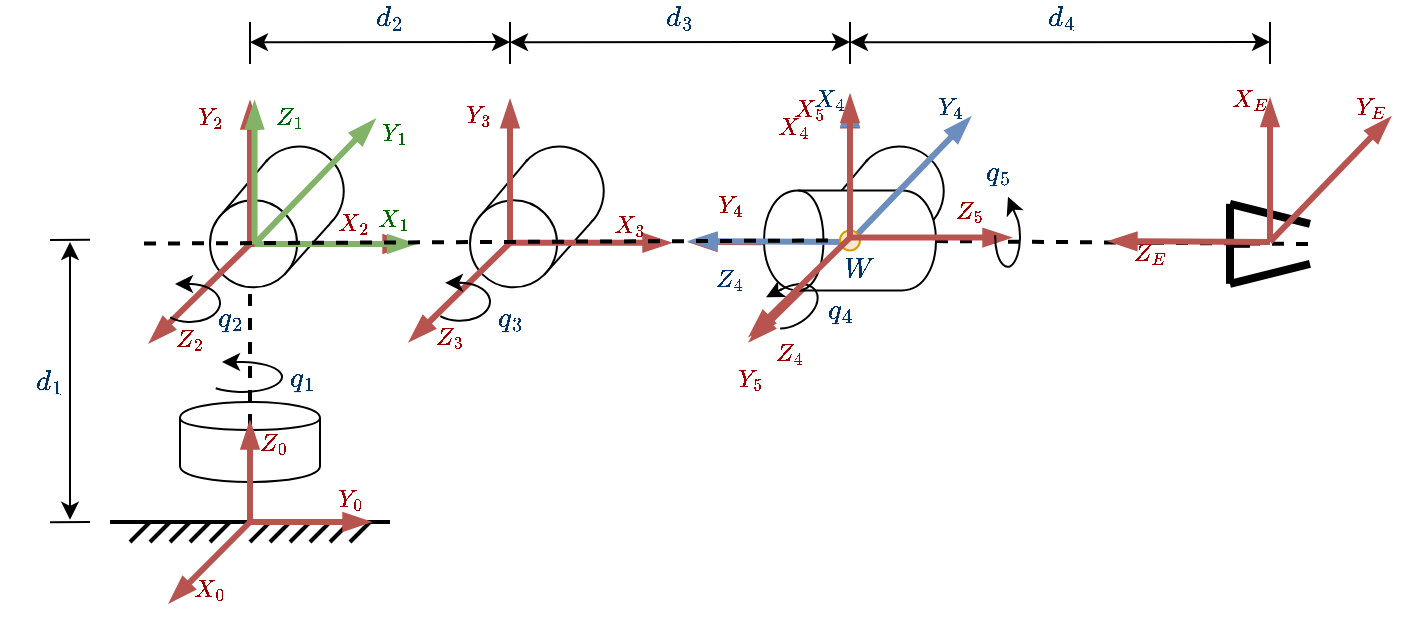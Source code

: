 <mxfile version="12.9.7" type="device"><diagram id="kCZqLQLHuq5Vb3MLcoAm" name="Page-1"><mxGraphModel dx="1128" dy="597" grid="1" gridSize="10" guides="1" tooltips="1" connect="1" arrows="1" fold="1" page="1" pageScale="1" pageWidth="827" pageHeight="1169" math="1" shadow="0"><root><mxCell id="0"/><mxCell id="1" parent="0"/><mxCell id="_IQqjJRfOjK6HXZVAf1q-82" value="" style="endArrow=none;dashed=1;html=1;strokeWidth=2;" parent="1" source="_IQqjJRfOjK6HXZVAf1q-73" edge="1"><mxGeometry width="50" height="50" relative="1" as="geometry"><mxPoint x="217" y="260.79" as="sourcePoint"/><mxPoint x="800" y="261" as="targetPoint"/></mxGeometry></mxCell><mxCell id="_IQqjJRfOjK6HXZVAf1q-1" value="" style="group" parent="1" vertex="1" connectable="0"><mxGeometry x="200" y="400" width="140" height="10" as="geometry"/></mxCell><mxCell id="_IQqjJRfOjK6HXZVAf1q-2" value="" style="endArrow=none;html=1;strokeWidth=2;" parent="_IQqjJRfOjK6HXZVAf1q-1" edge="1"><mxGeometry width="50" height="50" relative="1" as="geometry"><mxPoint as="sourcePoint"/><mxPoint x="140" as="targetPoint"/></mxGeometry></mxCell><mxCell id="_IQqjJRfOjK6HXZVAf1q-3" value="" style="endArrow=none;html=1;strokeWidth=2;" parent="_IQqjJRfOjK6HXZVAf1q-1" edge="1"><mxGeometry width="50" height="50" relative="1" as="geometry"><mxPoint x="10" y="10" as="sourcePoint"/><mxPoint x="20" as="targetPoint"/></mxGeometry></mxCell><mxCell id="_IQqjJRfOjK6HXZVAf1q-4" value="" style="endArrow=none;html=1;strokeWidth=2;" parent="_IQqjJRfOjK6HXZVAf1q-1" edge="1"><mxGeometry width="50" height="50" relative="1" as="geometry"><mxPoint x="20" y="10" as="sourcePoint"/><mxPoint x="30" as="targetPoint"/></mxGeometry></mxCell><mxCell id="_IQqjJRfOjK6HXZVAf1q-5" value="" style="endArrow=none;html=1;strokeWidth=2;" parent="_IQqjJRfOjK6HXZVAf1q-1" edge="1"><mxGeometry width="50" height="50" relative="1" as="geometry"><mxPoint x="30" y="10" as="sourcePoint"/><mxPoint x="40" as="targetPoint"/></mxGeometry></mxCell><mxCell id="_IQqjJRfOjK6HXZVAf1q-6" value="" style="endArrow=none;html=1;strokeWidth=2;" parent="_IQqjJRfOjK6HXZVAf1q-1" edge="1"><mxGeometry width="50" height="50" relative="1" as="geometry"><mxPoint x="40" y="10" as="sourcePoint"/><mxPoint x="50" as="targetPoint"/></mxGeometry></mxCell><mxCell id="_IQqjJRfOjK6HXZVAf1q-7" value="" style="endArrow=none;html=1;strokeWidth=2;" parent="_IQqjJRfOjK6HXZVAf1q-1" edge="1"><mxGeometry width="50" height="50" relative="1" as="geometry"><mxPoint x="50" y="10" as="sourcePoint"/><mxPoint x="60" as="targetPoint"/></mxGeometry></mxCell><mxCell id="_IQqjJRfOjK6HXZVAf1q-8" value="" style="endArrow=none;html=1;strokeWidth=2;" parent="_IQqjJRfOjK6HXZVAf1q-1" edge="1"><mxGeometry width="50" height="50" relative="1" as="geometry"><mxPoint x="60" y="10" as="sourcePoint"/><mxPoint x="70" as="targetPoint"/></mxGeometry></mxCell><mxCell id="_IQqjJRfOjK6HXZVAf1q-9" value="" style="endArrow=none;html=1;strokeWidth=2;" parent="_IQqjJRfOjK6HXZVAf1q-1" edge="1"><mxGeometry width="50" height="50" relative="1" as="geometry"><mxPoint x="70" y="10" as="sourcePoint"/><mxPoint x="80" as="targetPoint"/></mxGeometry></mxCell><mxCell id="_IQqjJRfOjK6HXZVAf1q-10" value="" style="endArrow=none;html=1;strokeWidth=2;" parent="_IQqjJRfOjK6HXZVAf1q-1" edge="1"><mxGeometry width="50" height="50" relative="1" as="geometry"><mxPoint x="80" y="10" as="sourcePoint"/><mxPoint x="90" as="targetPoint"/></mxGeometry></mxCell><mxCell id="_IQqjJRfOjK6HXZVAf1q-11" value="" style="endArrow=none;html=1;strokeWidth=2;" parent="_IQqjJRfOjK6HXZVAf1q-1" edge="1"><mxGeometry width="50" height="50" relative="1" as="geometry"><mxPoint x="90" y="10" as="sourcePoint"/><mxPoint x="100" as="targetPoint"/></mxGeometry></mxCell><mxCell id="_IQqjJRfOjK6HXZVAf1q-12" value="" style="endArrow=none;html=1;strokeWidth=2;" parent="_IQqjJRfOjK6HXZVAf1q-1" edge="1"><mxGeometry width="50" height="50" relative="1" as="geometry"><mxPoint x="100" y="10" as="sourcePoint"/><mxPoint x="110" as="targetPoint"/></mxGeometry></mxCell><mxCell id="_IQqjJRfOjK6HXZVAf1q-13" value="" style="endArrow=none;html=1;strokeWidth=2;" parent="_IQqjJRfOjK6HXZVAf1q-1" edge="1"><mxGeometry width="50" height="50" relative="1" as="geometry"><mxPoint x="110" y="10" as="sourcePoint"/><mxPoint x="120" as="targetPoint"/></mxGeometry></mxCell><mxCell id="_IQqjJRfOjK6HXZVAf1q-14" value="" style="endArrow=none;html=1;strokeWidth=2;" parent="_IQqjJRfOjK6HXZVAf1q-1" edge="1"><mxGeometry width="50" height="50" relative="1" as="geometry"><mxPoint x="120" y="10" as="sourcePoint"/><mxPoint x="130" as="targetPoint"/></mxGeometry></mxCell><mxCell id="_IQqjJRfOjK6HXZVAf1q-15" value="" style="shape=cylinder;whiteSpace=wrap;html=1;boundedLbl=1;backgroundOutline=1;rotation=0;" parent="1" vertex="1"><mxGeometry x="235" y="340" width="70" height="40" as="geometry"/></mxCell><mxCell id="_IQqjJRfOjK6HXZVAf1q-53" value="" style="endArrow=none;dashed=1;html=1;strokeWidth=2;" parent="1" edge="1"><mxGeometry width="50" height="50" relative="1" as="geometry"><mxPoint x="270" y="400" as="sourcePoint"/><mxPoint x="270" y="280" as="targetPoint"/></mxGeometry></mxCell><mxCell id="_IQqjJRfOjK6HXZVAf1q-60" value="" style="group" parent="1" vertex="1" connectable="0"><mxGeometry x="380" y="204" width="100" height="110.39" as="geometry"/></mxCell><mxCell id="_IQqjJRfOjK6HXZVAf1q-61" value="" style="verticalLabelPosition=bottom;verticalAlign=top;html=1;shape=mxgraph.basic.arc;startAngle=0.283;endAngle=0.794;fillColor=#ffffff;rotation=-150;" parent="_IQqjJRfOjK6HXZVAf1q-60" vertex="1"><mxGeometry x="22.281" y="8.211" width="44.563" height="44.868" as="geometry"/></mxCell><mxCell id="_IQqjJRfOjK6HXZVAf1q-62" value="" style="group" parent="_IQqjJRfOjK6HXZVAf1q-60" vertex="1" connectable="0"><mxGeometry y="14.782" width="100" height="95.608" as="geometry"/></mxCell><mxCell id="_IQqjJRfOjK6HXZVAf1q-63" value="" style="ellipse;whiteSpace=wrap;html=1;aspect=fixed;fillColor=#ffffff;" parent="_IQqjJRfOjK6HXZVAf1q-62" vertex="1"><mxGeometry y="20.35" width="43.55" height="43.55" as="geometry"/></mxCell><mxCell id="_IQqjJRfOjK6HXZVAf1q-64" value="" style="endArrow=none;html=1;strokeWidth=1;exitX=1;exitY=1;exitDx=0;exitDy=0;entryX=1;entryY=1;entryDx=0;entryDy=0;" parent="_IQqjJRfOjK6HXZVAf1q-62" source="_IQqjJRfOjK6HXZVAf1q-63" edge="1"><mxGeometry width="50" height="50" relative="1" as="geometry"><mxPoint x="31.194" y="65.218" as="sourcePoint"/><mxPoint x="60.369" y="31.675" as="targetPoint"/></mxGeometry></mxCell><mxCell id="_IQqjJRfOjK6HXZVAf1q-65" value="" style="endArrow=none;html=1;strokeWidth=1;exitX=0;exitY=0;exitDx=0;exitDy=0;entryX=0;entryY=0;entryDx=0;entryDy=0;" parent="_IQqjJRfOjK6HXZVAf1q-62" source="_IQqjJRfOjK6HXZVAf1q-63" edge="1"><mxGeometry width="50" height="50" relative="1" as="geometry"><mxPoint x="-17.827" y="29.321" as="sourcePoint"/><mxPoint x="28.808" as="targetPoint"/></mxGeometry></mxCell><mxCell id="1BUEwo-a9rpsy0SJMTb0-36" value="" style="group" parent="_IQqjJRfOjK6HXZVAf1q-62" vertex="1" connectable="0"><mxGeometry x="-30" y="-30.392" width="130" height="126" as="geometry"/></mxCell><mxCell id="1BUEwo-a9rpsy0SJMTb0-37" value="" style="endArrow=blockThin;html=1;endFill=1;strokeWidth=3;fillColor=#f8cecc;strokeColor=#b85450;" parent="1BUEwo-a9rpsy0SJMTb0-36" edge="1"><mxGeometry width="50" height="50" relative="1" as="geometry"><mxPoint x="50" y="72" as="sourcePoint"/><mxPoint x="50" y="1" as="targetPoint"/></mxGeometry></mxCell><mxCell id="1BUEwo-a9rpsy0SJMTb0-38" value="$$Z_3$$" style="text;html=1;strokeColor=none;fillColor=none;align=center;verticalAlign=middle;whiteSpace=wrap;rounded=0;fontColor=#990000;fontSize=12;fontStyle=5;fontFamily=Times New Roman;" parent="1BUEwo-a9rpsy0SJMTb0-36" vertex="1"><mxGeometry x="10" y="111" width="20" height="15" as="geometry"/></mxCell><mxCell id="1BUEwo-a9rpsy0SJMTb0-39" value="$$Y_3$$" style="text;html=1;strokeColor=none;fillColor=none;align=center;verticalAlign=middle;whiteSpace=wrap;rounded=0;fontColor=#990000;fontSize=12;fontStyle=5;fontFamily=Times New Roman;" parent="1BUEwo-a9rpsy0SJMTb0-36" vertex="1"><mxGeometry x="24" width="20" height="15" as="geometry"/></mxCell><mxCell id="1BUEwo-a9rpsy0SJMTb0-40" value="" style="endArrow=blockThin;html=1;endFill=1;strokeWidth=3;fillColor=#f8cecc;strokeColor=#b85450;" parent="1BUEwo-a9rpsy0SJMTb0-36" edge="1"><mxGeometry width="50" height="50" relative="1" as="geometry"><mxPoint x="50" y="72" as="sourcePoint"/><mxPoint x="130" y="72" as="targetPoint"/></mxGeometry></mxCell><mxCell id="1BUEwo-a9rpsy0SJMTb0-41" value="" style="endArrow=blockThin;html=1;endFill=1;strokeWidth=3;fillColor=#f8cecc;strokeColor=#b85450;" parent="1BUEwo-a9rpsy0SJMTb0-36" edge="1"><mxGeometry width="50" height="50" relative="1" as="geometry"><mxPoint x="50" y="72" as="sourcePoint"/><mxPoint y="121" as="targetPoint"/></mxGeometry></mxCell><mxCell id="1BUEwo-a9rpsy0SJMTb0-83" value="$$X_3$$" style="text;html=1;strokeColor=none;fillColor=none;align=center;verticalAlign=middle;whiteSpace=wrap;rounded=0;fontColor=#990000;fontSize=12;fontStyle=5;fontFamily=Times New Roman;" parent="1BUEwo-a9rpsy0SJMTb0-36" vertex="1"><mxGeometry x="100" y="55.5" width="20" height="15" as="geometry"/></mxCell><mxCell id="1BUEwo-a9rpsy0SJMTb0-143" value="" style="group" parent="1BUEwo-a9rpsy0SJMTb0-36" vertex="1" connectable="0"><mxGeometry x="10" y="92" width="30" height="19" as="geometry"/></mxCell><mxCell id="1BUEwo-a9rpsy0SJMTb0-144" value="" style="verticalLabelPosition=bottom;verticalAlign=top;html=1;shape=mxgraph.basic.arc;startAngle=0.998;endAngle=0.614;fontFamily=Times New Roman;fontSize=12;fontColor=#006600;" parent="1BUEwo-a9rpsy0SJMTb0-143" vertex="1"><mxGeometry width="30" height="19" as="geometry"/></mxCell><mxCell id="1BUEwo-a9rpsy0SJMTb0-145" value="" style="endArrow=classic;html=1;fontFamily=Times New Roman;fontSize=12;fontColor=#006600;exitX=0.522;exitY=0;exitDx=0;exitDy=0;exitPerimeter=0;" parent="1BUEwo-a9rpsy0SJMTb0-143" source="1BUEwo-a9rpsy0SJMTb0-144" edge="1"><mxGeometry width="50" height="50" relative="1" as="geometry"><mxPoint x="15.75" as="sourcePoint"/><mxPoint x="7.5" as="targetPoint"/></mxGeometry></mxCell><mxCell id="1BUEwo-a9rpsy0SJMTb0-164" value="$$q_3$$" style="text;html=1;strokeColor=none;fillColor=none;align=center;verticalAlign=middle;whiteSpace=wrap;rounded=0;fontColor=#003366;fontSize=14;fontStyle=5;fontFamily=Times New Roman;" parent="1BUEwo-a9rpsy0SJMTb0-36" vertex="1"><mxGeometry x="40" y="101.61" width="20" height="15" as="geometry"/></mxCell><mxCell id="_IQqjJRfOjK6HXZVAf1q-87" value="" style="group" parent="1" vertex="1" connectable="0"><mxGeometry x="760" y="240.91" width="80" height="40" as="geometry"/></mxCell><mxCell id="_IQqjJRfOjK6HXZVAf1q-75" value="" style="endArrow=none;html=1;strokeWidth=4;endSize=5;" parent="_IQqjJRfOjK6HXZVAf1q-87" edge="1"><mxGeometry width="50" height="50" relative="1" as="geometry"><mxPoint as="sourcePoint"/><mxPoint y="40" as="targetPoint"/><Array as="points"><mxPoint y="10"/></Array></mxGeometry></mxCell><mxCell id="_IQqjJRfOjK6HXZVAf1q-76" value="" style="endArrow=none;html=1;strokeWidth=4;endSize=5;" parent="_IQqjJRfOjK6HXZVAf1q-87" edge="1"><mxGeometry width="50" height="50" relative="1" as="geometry"><mxPoint y="20" as="sourcePoint"/><mxPoint x="10" y="20" as="targetPoint"/></mxGeometry></mxCell><mxCell id="_IQqjJRfOjK6HXZVAf1q-77" value="" style="endArrow=none;html=1;strokeWidth=4;endSize=5;" parent="_IQqjJRfOjK6HXZVAf1q-87" edge="1"><mxGeometry width="50" height="50" relative="1" as="geometry"><mxPoint as="sourcePoint"/><mxPoint x="40" y="10" as="targetPoint"/></mxGeometry></mxCell><mxCell id="_IQqjJRfOjK6HXZVAf1q-78" value="" style="endArrow=none;html=1;strokeWidth=4;endSize=5;" parent="_IQqjJRfOjK6HXZVAf1q-87" edge="1"><mxGeometry width="50" height="50" relative="1" as="geometry"><mxPoint y="40" as="sourcePoint"/><mxPoint x="40" y="30" as="targetPoint"/></mxGeometry></mxCell><mxCell id="1BUEwo-a9rpsy0SJMTb0-130" value="" style="group" parent="_IQqjJRfOjK6HXZVAf1q-87" vertex="1" connectable="0"><mxGeometry x="-60" y="-60.91" width="140" height="93" as="geometry"/></mxCell><mxCell id="1BUEwo-a9rpsy0SJMTb0-123" value="" style="endArrow=blockThin;html=1;endFill=1;strokeWidth=3;fillColor=#f8cecc;strokeColor=#b85450;" parent="1BUEwo-a9rpsy0SJMTb0-130" edge="1"><mxGeometry width="50" height="50" relative="1" as="geometry"><mxPoint x="80" y="79.971" as="sourcePoint"/><mxPoint x="80" y="8.81" as="targetPoint"/></mxGeometry></mxCell><mxCell id="1BUEwo-a9rpsy0SJMTb0-124" value="$$Z_E$$" style="text;html=1;strokeColor=none;fillColor=none;align=center;verticalAlign=middle;whiteSpace=wrap;rounded=0;fontColor=#990000;fontSize=12;fontStyle=5;fontFamily=Times New Roman;" parent="1BUEwo-a9rpsy0SJMTb0-130" vertex="1"><mxGeometry x="10" y="77.966" width="20" height="15.034" as="geometry"/></mxCell><mxCell id="1BUEwo-a9rpsy0SJMTb0-125" value="" style="endArrow=blockThin;html=1;endFill=1;strokeWidth=3;fillColor=#f8cecc;strokeColor=#b85450;" parent="1BUEwo-a9rpsy0SJMTb0-130" edge="1"><mxGeometry width="50" height="50" relative="1" as="geometry"><mxPoint x="80" y="79.971" as="sourcePoint"/><mxPoint y="79.58" as="targetPoint"/></mxGeometry></mxCell><mxCell id="1BUEwo-a9rpsy0SJMTb0-126" value="" style="endArrow=blockThin;html=1;endFill=1;strokeWidth=3;fillColor=#f8cecc;strokeColor=#b85450;" parent="1BUEwo-a9rpsy0SJMTb0-130" edge="1"><mxGeometry width="50" height="50" relative="1" as="geometry"><mxPoint x="80" y="79.971" as="sourcePoint"/><mxPoint x="140" y="17.83" as="targetPoint"/></mxGeometry></mxCell><mxCell id="1BUEwo-a9rpsy0SJMTb0-128" value="$$X_E$$" style="text;html=1;strokeColor=none;fillColor=none;align=center;verticalAlign=middle;whiteSpace=wrap;rounded=0;fontColor=#990000;fontSize=12;fontStyle=5;fontFamily=Times New Roman;" parent="1BUEwo-a9rpsy0SJMTb0-130" vertex="1"><mxGeometry x="60" width="20" height="15.034" as="geometry"/></mxCell><mxCell id="1BUEwo-a9rpsy0SJMTb0-129" value="$$Y_E$$" style="text;html=1;strokeColor=none;fillColor=none;align=center;verticalAlign=middle;whiteSpace=wrap;rounded=0;fontColor=#990000;fontSize=12;fontStyle=5;fontFamily=Times New Roman;" parent="1BUEwo-a9rpsy0SJMTb0-130" vertex="1"><mxGeometry x="120" y="3.989" width="20" height="15.034" as="geometry"/></mxCell><mxCell id="_IQqjJRfOjK6HXZVAf1q-89" value="" style="group" parent="1" vertex="1" connectable="0"><mxGeometry x="230" y="350" width="100" height="90" as="geometry"/></mxCell><mxCell id="_IQqjJRfOjK6HXZVAf1q-19" value="" style="endArrow=blockThin;html=1;endFill=1;strokeWidth=3;fillColor=#f8cecc;strokeColor=#b85450;" parent="_IQqjJRfOjK6HXZVAf1q-89" edge="1"><mxGeometry width="50" height="50" relative="1" as="geometry"><mxPoint x="40" y="50" as="sourcePoint"/><mxPoint x="40" as="targetPoint"/></mxGeometry></mxCell><mxCell id="_IQqjJRfOjK6HXZVAf1q-20" value="" style="endArrow=blockThin;html=1;endFill=1;strokeWidth=3;fillColor=#f8cecc;strokeColor=#b85450;" parent="_IQqjJRfOjK6HXZVAf1q-89" edge="1"><mxGeometry width="50" height="50" relative="1" as="geometry"><mxPoint x="40" y="50" as="sourcePoint"/><mxPoint x="100" y="50" as="targetPoint"/></mxGeometry></mxCell><mxCell id="_IQqjJRfOjK6HXZVAf1q-21" value="" style="endArrow=blockThin;html=1;endFill=1;strokeWidth=3;fillColor=#f8cecc;strokeColor=#b85450;" parent="_IQqjJRfOjK6HXZVAf1q-89" edge="1"><mxGeometry width="50" height="50" relative="1" as="geometry"><mxPoint x="40" y="50" as="sourcePoint"/><mxPoint y="90" as="targetPoint"/></mxGeometry></mxCell><mxCell id="1BUEwo-a9rpsy0SJMTb0-3" value="$$Y_0$$" style="text;html=1;strokeColor=none;fillColor=none;align=center;verticalAlign=middle;whiteSpace=wrap;rounded=0;fontColor=#990000;fontSize=12;fontStyle=5;fontFamily=Times New Roman;" parent="_IQqjJRfOjK6HXZVAf1q-89" vertex="1"><mxGeometry x="80" y="30" width="20" height="15" as="geometry"/></mxCell><mxCell id="1BUEwo-a9rpsy0SJMTb0-4" value="$$X_0$$" style="text;html=1;strokeColor=none;fillColor=none;align=center;verticalAlign=middle;whiteSpace=wrap;rounded=0;fontColor=#990000;fontSize=12;fontStyle=5;fontFamily=Times New Roman;" parent="_IQqjJRfOjK6HXZVAf1q-89" vertex="1"><mxGeometry x="10" y="75" width="20" height="15" as="geometry"/></mxCell><mxCell id="1BUEwo-a9rpsy0SJMTb0-1" value="$$Z_0$$" style="text;html=1;strokeColor=none;fillColor=none;align=center;verticalAlign=middle;whiteSpace=wrap;rounded=0;fontColor=#990000;fontSize=12;fontStyle=5;fontFamily=Times New Roman;" parent="1" vertex="1"><mxGeometry x="272.28" y="352.5" width="20" height="15" as="geometry"/></mxCell><mxCell id="_IQqjJRfOjK6HXZVAf1q-39" value="" style="verticalLabelPosition=bottom;verticalAlign=top;html=1;shape=mxgraph.basic.arc;startAngle=0.283;endAngle=0.794;fillColor=#ffffff;rotation=-150;" parent="1" vertex="1"><mxGeometry x="272.281" y="212.211" width="44.563" height="44.868" as="geometry"/></mxCell><mxCell id="_IQqjJRfOjK6HXZVAf1q-44" value="" style="ellipse;whiteSpace=wrap;html=1;aspect=fixed;fillColor=#ffffff;" parent="1" vertex="1"><mxGeometry x="250" y="239.132" width="43.55" height="43.55" as="geometry"/></mxCell><mxCell id="_IQqjJRfOjK6HXZVAf1q-46" value="" style="endArrow=none;html=1;strokeWidth=1;exitX=1;exitY=1;exitDx=0;exitDy=0;entryX=1;entryY=1;entryDx=0;entryDy=0;" parent="1" source="_IQqjJRfOjK6HXZVAf1q-44" edge="1"><mxGeometry width="50" height="50" relative="1" as="geometry"><mxPoint x="281.194" y="284" as="sourcePoint"/><mxPoint x="310.369" y="250.457" as="targetPoint"/></mxGeometry></mxCell><mxCell id="_IQqjJRfOjK6HXZVAf1q-48" value="" style="endArrow=none;html=1;strokeWidth=1;exitX=0;exitY=0;exitDx=0;exitDy=0;entryX=0;entryY=0;entryDx=0;entryDy=0;" parent="1" source="_IQqjJRfOjK6HXZVAf1q-44" edge="1"><mxGeometry width="50" height="50" relative="1" as="geometry"><mxPoint x="232.173" y="248.104" as="sourcePoint"/><mxPoint x="278.808" y="218.782" as="targetPoint"/></mxGeometry></mxCell><mxCell id="1BUEwo-a9rpsy0SJMTb0-22" value="" style="group" parent="1" vertex="1" connectable="0"><mxGeometry x="220" y="189" width="130" height="126" as="geometry"/></mxCell><mxCell id="1BUEwo-a9rpsy0SJMTb0-6" value="" style="endArrow=blockThin;html=1;endFill=1;strokeWidth=3;fillColor=#f8cecc;strokeColor=#b85450;" parent="1BUEwo-a9rpsy0SJMTb0-22" edge="1"><mxGeometry width="50" height="50" relative="1" as="geometry"><mxPoint x="50" y="72" as="sourcePoint"/><mxPoint x="50" y="1" as="targetPoint"/></mxGeometry></mxCell><mxCell id="1BUEwo-a9rpsy0SJMTb0-10" value="$$Z_2$$" style="text;html=1;strokeColor=none;fillColor=none;align=center;verticalAlign=middle;whiteSpace=wrap;rounded=0;fontColor=#990000;fontSize=12;fontStyle=5;fontFamily=Times New Roman;" parent="1BUEwo-a9rpsy0SJMTb0-22" vertex="1"><mxGeometry x="10" y="111" width="20" height="15" as="geometry"/></mxCell><mxCell id="1BUEwo-a9rpsy0SJMTb0-11" value="$$Y_2$$" style="text;html=1;strokeColor=none;fillColor=none;align=center;verticalAlign=middle;whiteSpace=wrap;rounded=0;fontColor=#990000;fontSize=12;fontStyle=5;fontFamily=Times New Roman;" parent="1BUEwo-a9rpsy0SJMTb0-22" vertex="1"><mxGeometry x="20" width="20" height="15" as="geometry"/></mxCell><mxCell id="1BUEwo-a9rpsy0SJMTb0-7" value="" style="endArrow=blockThin;html=1;endFill=1;strokeWidth=3;fillColor=#f8cecc;strokeColor=#b85450;" parent="1BUEwo-a9rpsy0SJMTb0-22" edge="1"><mxGeometry width="50" height="50" relative="1" as="geometry"><mxPoint x="50" y="72" as="sourcePoint"/><mxPoint x="130" y="72" as="targetPoint"/></mxGeometry></mxCell><mxCell id="1BUEwo-a9rpsy0SJMTb0-8" value="" style="endArrow=blockThin;html=1;endFill=1;strokeWidth=3;fillColor=#f8cecc;strokeColor=#b85450;" parent="1BUEwo-a9rpsy0SJMTb0-22" edge="1"><mxGeometry width="50" height="50" relative="1" as="geometry"><mxPoint x="50" y="72" as="sourcePoint"/><mxPoint y="121" as="targetPoint"/></mxGeometry></mxCell><mxCell id="1BUEwo-a9rpsy0SJMTb0-140" value="" style="group" parent="1BUEwo-a9rpsy0SJMTb0-22" vertex="1" connectable="0"><mxGeometry x="5" y="92" width="45" height="24" as="geometry"/></mxCell><mxCell id="1BUEwo-a9rpsy0SJMTb0-141" value="" style="verticalLabelPosition=bottom;verticalAlign=top;html=1;shape=mxgraph.basic.arc;startAngle=0.998;endAngle=0.614;fontFamily=Times New Roman;fontSize=12;fontColor=#006600;" parent="1BUEwo-a9rpsy0SJMTb0-140" vertex="1"><mxGeometry width="30" height="19" as="geometry"/></mxCell><mxCell id="1BUEwo-a9rpsy0SJMTb0-142" value="" style="endArrow=classic;html=1;fontFamily=Times New Roman;fontSize=12;fontColor=#006600;exitX=0.522;exitY=0;exitDx=0;exitDy=0;exitPerimeter=0;" parent="1BUEwo-a9rpsy0SJMTb0-140" source="1BUEwo-a9rpsy0SJMTb0-141" edge="1"><mxGeometry width="50" height="50" relative="1" as="geometry"><mxPoint x="15.75" as="sourcePoint"/><mxPoint x="7.5" as="targetPoint"/></mxGeometry></mxCell><mxCell id="1BUEwo-a9rpsy0SJMTb0-163" value="$$q_2$$" style="text;html=1;strokeColor=none;fillColor=none;align=center;verticalAlign=middle;whiteSpace=wrap;rounded=0;fontColor=#003366;fontSize=14;fontStyle=5;fontFamily=Times New Roman;" parent="1BUEwo-a9rpsy0SJMTb0-140" vertex="1"><mxGeometry x="25" y="9" width="20" height="15" as="geometry"/></mxCell><mxCell id="1BUEwo-a9rpsy0SJMTb0-35" value="" style="group" parent="1" vertex="1" connectable="0"><mxGeometry x="272.28" y="189" width="80" height="72" as="geometry"/></mxCell><mxCell id="1BUEwo-a9rpsy0SJMTb0-25" value="" style="endArrow=blockThin;html=1;endFill=1;strokeWidth=3;fillColor=#d5e8d4;strokeColor=#82b366;" parent="1BUEwo-a9rpsy0SJMTb0-35" edge="1"><mxGeometry width="50" height="50" relative="1" as="geometry"><mxPoint y="72" as="sourcePoint"/><mxPoint x="60" y="10" as="targetPoint"/></mxGeometry></mxCell><mxCell id="1BUEwo-a9rpsy0SJMTb0-24" value="" style="endArrow=blockThin;html=1;endFill=1;strokeWidth=3;fillColor=#d5e8d4;strokeColor=#82b366;" parent="1BUEwo-a9rpsy0SJMTb0-35" edge="1"><mxGeometry width="50" height="50" relative="1" as="geometry"><mxPoint y="72" as="sourcePoint"/><mxPoint y="1" as="targetPoint"/></mxGeometry></mxCell><mxCell id="1BUEwo-a9rpsy0SJMTb0-27" value="$$Y_1$$" style="text;html=1;strokeColor=none;fillColor=none;align=center;verticalAlign=middle;whiteSpace=wrap;rounded=0;fontColor=#006600;fontSize=12;fontStyle=5;fontFamily=Times New Roman;" parent="1BUEwo-a9rpsy0SJMTb0-35" vertex="1"><mxGeometry x="60" y="8" width="20" height="15" as="geometry"/></mxCell><mxCell id="1BUEwo-a9rpsy0SJMTb0-29" value="" style="endArrow=blockThin;html=1;endFill=1;strokeWidth=3;fillColor=#d5e8d4;strokeColor=#82b366;" parent="1BUEwo-a9rpsy0SJMTb0-35" edge="1"><mxGeometry width="50" height="50" relative="1" as="geometry"><mxPoint y="72" as="sourcePoint"/><mxPoint x="80" y="72" as="targetPoint"/></mxGeometry></mxCell><mxCell id="1BUEwo-a9rpsy0SJMTb0-28" value="$$Z_1$$" style="text;html=1;strokeColor=none;fillColor=none;align=center;verticalAlign=middle;whiteSpace=wrap;rounded=0;fontColor=#006600;fontSize=12;fontStyle=5;fontFamily=Times New Roman;" parent="1BUEwo-a9rpsy0SJMTb0-35" vertex="1"><mxGeometry x="7.72" width="20" height="15" as="geometry"/></mxCell><mxCell id="1BUEwo-a9rpsy0SJMTb0-26" value="$$X_1$$" style="text;html=1;strokeColor=none;fillColor=none;align=center;verticalAlign=middle;whiteSpace=wrap;rounded=0;fontColor=#006600;fontSize=12;fontStyle=5;fontFamily=Times New Roman;" parent="1BUEwo-a9rpsy0SJMTb0-35" vertex="1"><mxGeometry x="60" y="51.0" width="20" height="15" as="geometry"/></mxCell><mxCell id="1BUEwo-a9rpsy0SJMTb0-9" value="$$X_2$$" style="text;html=1;strokeColor=none;fillColor=none;align=center;verticalAlign=middle;whiteSpace=wrap;rounded=0;fontColor=#990000;fontSize=12;fontStyle=5;fontFamily=Times New Roman;" parent="1BUEwo-a9rpsy0SJMTb0-35" vertex="1"><mxGeometry x="40.0" y="53.08" width="20" height="15" as="geometry"/></mxCell><mxCell id="1BUEwo-a9rpsy0SJMTb0-42" value="" style="group" parent="1" vertex="1" connectable="0"><mxGeometry x="560" y="188.39" width="130" height="126" as="geometry"/></mxCell><mxCell id="_IQqjJRfOjK6HXZVAf1q-69" value="" style="ellipse;whiteSpace=wrap;html=1;aspect=fixed;fillColor=#ffffff;" parent="1BUEwo-a9rpsy0SJMTb0-42" vertex="1"><mxGeometry x="-10" y="50.742" width="43.55" height="43.55" as="geometry"/></mxCell><mxCell id="_IQqjJRfOjK6HXZVAf1q-67" value="" style="verticalLabelPosition=bottom;verticalAlign=top;html=1;shape=mxgraph.basic.arc;startAngle=0.283;endAngle=0.794;fillColor=#ffffff;rotation=-150;" parent="1BUEwo-a9rpsy0SJMTb0-42" vertex="1"><mxGeometry x="12.281" y="23.821" width="44.563" height="44.868" as="geometry"/></mxCell><mxCell id="_IQqjJRfOjK6HXZVAf1q-70" value="" style="endArrow=none;html=1;strokeWidth=1;exitX=1;exitY=1;exitDx=0;exitDy=0;entryX=1;entryY=1;entryDx=0;entryDy=0;" parent="1BUEwo-a9rpsy0SJMTb0-42" source="_IQqjJRfOjK6HXZVAf1q-69" edge="1"><mxGeometry width="50" height="50" relative="1" as="geometry"><mxPoint x="21.194" y="95.61" as="sourcePoint"/><mxPoint x="50.369" y="62.067" as="targetPoint"/></mxGeometry></mxCell><mxCell id="_IQqjJRfOjK6HXZVAf1q-71" value="" style="endArrow=none;html=1;strokeWidth=1;exitX=0;exitY=0;exitDx=0;exitDy=0;entryX=0;entryY=0;entryDx=0;entryDy=0;" parent="1BUEwo-a9rpsy0SJMTb0-42" source="_IQqjJRfOjK6HXZVAf1q-69" edge="1"><mxGeometry width="50" height="50" relative="1" as="geometry"><mxPoint x="-27.827" y="59.714" as="sourcePoint"/><mxPoint x="18.808" y="30.392" as="targetPoint"/></mxGeometry></mxCell><mxCell id="_IQqjJRfOjK6HXZVAf1q-85" value="" style="ellipse;whiteSpace=wrap;html=1;aspect=fixed;fillColor=#ffffff;" parent="1BUEwo-a9rpsy0SJMTb0-42" vertex="1"><mxGeometry x="-10" y="50.742" width="43.55" height="43.55" as="geometry"/></mxCell><mxCell id="1BUEwo-a9rpsy0SJMTb0-43" value="" style="endArrow=blockThin;html=1;endFill=1;strokeWidth=3;fillColor=#f8cecc;strokeColor=#b85450;" parent="1BUEwo-a9rpsy0SJMTb0-42" edge="1"><mxGeometry width="50" height="50" relative="1" as="geometry"><mxPoint x="10" y="72" as="sourcePoint"/><mxPoint x="10" y="1" as="targetPoint"/></mxGeometry></mxCell><mxCell id="1BUEwo-a9rpsy0SJMTb0-46" value="" style="endArrow=blockThin;html=1;endFill=1;strokeWidth=3;fillColor=#f8cecc;strokeColor=#b85450;" parent="1BUEwo-a9rpsy0SJMTb0-42" edge="1"><mxGeometry width="50" height="50" relative="1" as="geometry"><mxPoint x="10" y="72" as="sourcePoint"/><mxPoint x="-70" y="71.61" as="targetPoint"/></mxGeometry></mxCell><mxCell id="1BUEwo-a9rpsy0SJMTb0-47" value="" style="endArrow=blockThin;html=1;endFill=1;strokeWidth=3;fillColor=#f8cecc;strokeColor=#b85450;" parent="1BUEwo-a9rpsy0SJMTb0-42" edge="1"><mxGeometry width="50" height="50" relative="1" as="geometry"><mxPoint x="10" y="72" as="sourcePoint"/><mxPoint x="-40" y="121" as="targetPoint"/></mxGeometry></mxCell><mxCell id="1BUEwo-a9rpsy0SJMTb0-165" value="$$q_4$$" style="text;html=1;strokeColor=none;fillColor=none;align=center;verticalAlign=middle;whiteSpace=wrap;rounded=0;fontColor=#003366;fontSize=14;fontStyle=5;fontFamily=Times New Roman;" parent="1BUEwo-a9rpsy0SJMTb0-42" vertex="1"><mxGeometry x="-5" y="98.29" width="20" height="15" as="geometry"/></mxCell><mxCell id="5VHZ6ChgMQh554mdMi-D-8" value="" style="group" parent="1BUEwo-a9rpsy0SJMTb0-42" vertex="1" connectable="0"><mxGeometry x="-70" y="-8.39" width="140" height="122.19" as="geometry"/></mxCell><mxCell id="_IQqjJRfOjK6HXZVAf1q-73" value="" style="shape=cylinder;whiteSpace=wrap;html=1;boundedLbl=1;backgroundOutline=1;fillColor=#ffffff;rotation=-90;" parent="5VHZ6ChgMQh554mdMi-D-8" vertex="1"><mxGeometry x="55" y="36.19" width="50" height="86" as="geometry"/></mxCell><mxCell id="5VHZ6ChgMQh554mdMi-D-2" value="" style="endArrow=blockThin;html=1;endFill=1;strokeWidth=3;fillColor=#dae8fc;strokeColor=#6c8ebf;" parent="5VHZ6ChgMQh554mdMi-D-8" edge="1"><mxGeometry width="50" height="50" relative="1" as="geometry"><mxPoint x="80" y="79.971" as="sourcePoint"/><mxPoint x="80" y="8.81" as="targetPoint"/></mxGeometry></mxCell><mxCell id="5VHZ6ChgMQh554mdMi-D-3" value="$$Z_4$$" style="text;html=1;strokeColor=none;fillColor=none;align=center;verticalAlign=middle;whiteSpace=wrap;rounded=0;fontColor=#003366;fontSize=12;fontStyle=5;fontFamily=Times New Roman;" parent="5VHZ6ChgMQh554mdMi-D-8" vertex="1"><mxGeometry x="10" y="89.996" width="20" height="15.034" as="geometry"/></mxCell><mxCell id="5VHZ6ChgMQh554mdMi-D-4" value="" style="endArrow=blockThin;html=1;endFill=1;strokeWidth=3;fillColor=#dae8fc;strokeColor=#6c8ebf;" parent="5VHZ6ChgMQh554mdMi-D-8" edge="1"><mxGeometry width="50" height="50" relative="1" as="geometry"><mxPoint x="80" y="79.971" as="sourcePoint"/><mxPoint y="79.58" as="targetPoint"/></mxGeometry></mxCell><mxCell id="5VHZ6ChgMQh554mdMi-D-5" value="" style="endArrow=blockThin;html=1;endFill=1;strokeWidth=3;fillColor=#dae8fc;strokeColor=#6c8ebf;" parent="5VHZ6ChgMQh554mdMi-D-8" edge="1"><mxGeometry width="50" height="50" relative="1" as="geometry"><mxPoint x="80" y="79.971" as="sourcePoint"/><mxPoint x="140" y="17.83" as="targetPoint"/></mxGeometry></mxCell><mxCell id="5VHZ6ChgMQh554mdMi-D-6" value="$$X_4$$" style="text;html=1;strokeColor=none;fillColor=none;align=center;verticalAlign=middle;whiteSpace=wrap;rounded=0;fontColor=#003366;fontSize=12;fontStyle=5;fontFamily=Times New Roman;" parent="5VHZ6ChgMQh554mdMi-D-8" vertex="1"><mxGeometry x="60" width="20" height="15.034" as="geometry"/></mxCell><mxCell id="5VHZ6ChgMQh554mdMi-D-7" value="$$Y_4$$" style="text;html=1;strokeColor=none;fillColor=none;align=center;verticalAlign=middle;whiteSpace=wrap;rounded=0;fontColor=#003366;fontSize=12;fontStyle=5;fontFamily=Times New Roman;" parent="5VHZ6ChgMQh554mdMi-D-8" vertex="1"><mxGeometry x="120" y="3.989" width="20" height="15.034" as="geometry"/></mxCell><mxCell id="1BUEwo-a9rpsy0SJMTb0-85" value="$$Y_4$$" style="text;html=1;strokeColor=none;fillColor=none;align=center;verticalAlign=middle;whiteSpace=wrap;rounded=0;fontColor=#990000;fontSize=12;fontStyle=5;fontFamily=Times New Roman;" parent="5VHZ6ChgMQh554mdMi-D-8" vertex="1"><mxGeometry x="10" y="53.59" width="20" height="15" as="geometry"/></mxCell><mxCell id="5VHZ6ChgMQh554mdMi-D-14" value="$$W$$" style="text;html=1;strokeColor=none;fillColor=none;align=center;verticalAlign=middle;whiteSpace=wrap;rounded=0;fontColor=#003366;" parent="1BUEwo-a9rpsy0SJMTb0-42" vertex="1"><mxGeometry x="-5" y="74.29" width="40" height="20" as="geometry"/></mxCell><mxCell id="1BUEwo-a9rpsy0SJMTb0-146" value="" style="group;rotation=-30;" parent="1BUEwo-a9rpsy0SJMTb0-42" vertex="1" connectable="0"><mxGeometry x="-35" y="94.29" width="30" height="19" as="geometry"/></mxCell><mxCell id="1BUEwo-a9rpsy0SJMTb0-147" value="" style="verticalLabelPosition=bottom;verticalAlign=top;html=1;shape=mxgraph.basic.arc;startAngle=0.998;endAngle=0.614;fontFamily=Times New Roman;fontSize=12;fontColor=#006600;rotation=-30;" parent="1BUEwo-a9rpsy0SJMTb0-146" vertex="1"><mxGeometry width="30" height="19" as="geometry"/></mxCell><mxCell id="1BUEwo-a9rpsy0SJMTb0-148" value="" style="endArrow=classic;html=1;fontFamily=Times New Roman;fontSize=12;fontColor=#006600;exitX=0.522;exitY=0;exitDx=0;exitDy=0;exitPerimeter=0;" parent="1BUEwo-a9rpsy0SJMTb0-146" source="1BUEwo-a9rpsy0SJMTb0-147" edge="1"><mxGeometry width="50" height="50" relative="1" as="geometry"><mxPoint x="11" y="1" as="sourcePoint"/><mxPoint x="3" y="5" as="targetPoint"/></mxGeometry></mxCell><mxCell id="1BUEwo-a9rpsy0SJMTb0-84" value="" style="endArrow=none;dashed=1;html=1;strokeWidth=2;" parent="1" source="5VHZ6ChgMQh554mdMi-D-10" target="_IQqjJRfOjK6HXZVAf1q-73" edge="1"><mxGeometry width="50" height="50" relative="1" as="geometry"><mxPoint x="217" y="260.79" as="sourcePoint"/><mxPoint x="827" y="260.79" as="targetPoint"/></mxGeometry></mxCell><mxCell id="1BUEwo-a9rpsy0SJMTb0-139" value="" style="group" parent="1" vertex="1" connectable="0"><mxGeometry x="246" y="320" width="40" height="15" as="geometry"/></mxCell><mxCell id="1BUEwo-a9rpsy0SJMTb0-133" value="" style="verticalLabelPosition=bottom;verticalAlign=top;html=1;shape=mxgraph.basic.arc;startAngle=0.998;endAngle=0.614;fontFamily=Times New Roman;fontSize=12;fontColor=#006600;" parent="1BUEwo-a9rpsy0SJMTb0-139" vertex="1"><mxGeometry width="40" height="15" as="geometry"/></mxCell><mxCell id="1BUEwo-a9rpsy0SJMTb0-138" value="" style="endArrow=classic;html=1;fontFamily=Times New Roman;fontSize=12;fontColor=#006600;exitX=0.522;exitY=0;exitDx=0;exitDy=0;exitPerimeter=0;" parent="1BUEwo-a9rpsy0SJMTb0-139" source="1BUEwo-a9rpsy0SJMTb0-133" edge="1"><mxGeometry width="50" height="50" relative="1" as="geometry"><mxPoint x="21" as="sourcePoint"/><mxPoint x="10" as="targetPoint"/></mxGeometry></mxCell><mxCell id="1BUEwo-a9rpsy0SJMTb0-162" value="$$q_1$$" style="text;html=1;strokeColor=none;fillColor=none;align=center;verticalAlign=middle;whiteSpace=wrap;rounded=0;fontColor=#003366;fontSize=14;fontStyle=5;fontFamily=Times New Roman;" parent="1" vertex="1"><mxGeometry x="286" y="320" width="20" height="15" as="geometry"/></mxCell><mxCell id="1BUEwo-a9rpsy0SJMTb0-173" value="" style="group" parent="1" vertex="1" connectable="0"><mxGeometry x="170.0" y="258.89" width="20.0" height="141.22" as="geometry"/></mxCell><mxCell id="1BUEwo-a9rpsy0SJMTb0-168" value="" style="endArrow=classic;startArrow=classic;html=1;fontFamily=Times New Roman;fontSize=14;fontColor=#003366;" parent="1BUEwo-a9rpsy0SJMTb0-173" edge="1"><mxGeometry width="50" height="50" relative="1" as="geometry"><mxPoint x="10.0" y="140" as="sourcePoint"/><mxPoint x="10.0" y="1.11" as="targetPoint"/></mxGeometry></mxCell><mxCell id="1BUEwo-a9rpsy0SJMTb0-171" value="" style="endArrow=none;html=1;fontFamily=Times New Roman;fontSize=14;fontColor=#003366;" parent="1BUEwo-a9rpsy0SJMTb0-173" edge="1"><mxGeometry width="50" height="50" relative="1" as="geometry"><mxPoint x="5.684e-14" y="0.11" as="sourcePoint"/><mxPoint x="20.0" as="targetPoint"/></mxGeometry></mxCell><mxCell id="1BUEwo-a9rpsy0SJMTb0-172" value="" style="endArrow=none;html=1;fontFamily=Times New Roman;fontSize=14;fontColor=#003366;" parent="1BUEwo-a9rpsy0SJMTb0-173" edge="1"><mxGeometry width="50" height="50" relative="1" as="geometry"><mxPoint y="141.22" as="sourcePoint"/><mxPoint x="20.0" y="141.11" as="targetPoint"/></mxGeometry></mxCell><mxCell id="1BUEwo-a9rpsy0SJMTb0-184" value="" style="group" parent="1" vertex="1" connectable="0"><mxGeometry x="270" y="150" width="130" height="21" as="geometry"/></mxCell><mxCell id="1BUEwo-a9rpsy0SJMTb0-181" value="" style="endArrow=classic;startArrow=classic;html=1;fontFamily=Times New Roman;fontSize=14;fontColor=#003366;" parent="1BUEwo-a9rpsy0SJMTb0-184" edge="1"><mxGeometry width="50" height="50" relative="1" as="geometry"><mxPoint x="130" y="10" as="sourcePoint"/><mxPoint y="10.11" as="targetPoint"/></mxGeometry></mxCell><mxCell id="1BUEwo-a9rpsy0SJMTb0-182" value="" style="endArrow=none;html=1;fontFamily=Times New Roman;fontSize=14;fontColor=#003366;" parent="1BUEwo-a9rpsy0SJMTb0-184" edge="1"><mxGeometry width="50" height="50" relative="1" as="geometry"><mxPoint x="130" y="21" as="sourcePoint"/><mxPoint x="130" as="targetPoint"/></mxGeometry></mxCell><mxCell id="1BUEwo-a9rpsy0SJMTb0-183" value="" style="endArrow=none;html=1;fontFamily=Times New Roman;fontSize=14;fontColor=#003366;" parent="1BUEwo-a9rpsy0SJMTb0-184" edge="1"><mxGeometry width="50" height="50" relative="1" as="geometry"><mxPoint y="21" as="sourcePoint"/><mxPoint as="targetPoint"/></mxGeometry></mxCell><mxCell id="1BUEwo-a9rpsy0SJMTb0-201" value="$$d_2$$" style="text;html=1;strokeColor=none;fillColor=none;align=center;verticalAlign=middle;whiteSpace=wrap;rounded=0;fontColor=#003366;fontSize=14;fontStyle=5;fontFamily=Times New Roman;" parent="1BUEwo-a9rpsy0SJMTb0-184" vertex="1"><mxGeometry x="60" y="-10" width="20" height="15" as="geometry"/></mxCell><mxCell id="1BUEwo-a9rpsy0SJMTb0-188" value="" style="group" parent="1" vertex="1" connectable="0"><mxGeometry x="400" y="150" width="170" height="21" as="geometry"/></mxCell><mxCell id="1BUEwo-a9rpsy0SJMTb0-189" value="" style="endArrow=classic;startArrow=classic;html=1;fontFamily=Times New Roman;fontSize=14;fontColor=#003366;" parent="1BUEwo-a9rpsy0SJMTb0-188" edge="1"><mxGeometry width="50" height="50" relative="1" as="geometry"><mxPoint x="170" y="10" as="sourcePoint"/><mxPoint y="10.11" as="targetPoint"/></mxGeometry></mxCell><mxCell id="1BUEwo-a9rpsy0SJMTb0-190" value="" style="endArrow=none;html=1;fontFamily=Times New Roman;fontSize=14;fontColor=#003366;" parent="1BUEwo-a9rpsy0SJMTb0-188" edge="1"><mxGeometry width="50" height="50" relative="1" as="geometry"><mxPoint x="170" y="21" as="sourcePoint"/><mxPoint x="170" as="targetPoint"/></mxGeometry></mxCell><mxCell id="1BUEwo-a9rpsy0SJMTb0-191" value="" style="endArrow=none;html=1;fontFamily=Times New Roman;fontSize=14;fontColor=#003366;" parent="1BUEwo-a9rpsy0SJMTb0-188" edge="1"><mxGeometry width="50" height="50" relative="1" as="geometry"><mxPoint y="21" as="sourcePoint"/><mxPoint as="targetPoint"/></mxGeometry></mxCell><mxCell id="1BUEwo-a9rpsy0SJMTb0-202" value="$$d_3$$" style="text;html=1;strokeColor=none;fillColor=none;align=center;verticalAlign=middle;whiteSpace=wrap;rounded=0;fontColor=#003366;fontSize=14;fontStyle=5;fontFamily=Times New Roman;" parent="1BUEwo-a9rpsy0SJMTb0-188" vertex="1"><mxGeometry x="75" y="-10" width="20" height="15" as="geometry"/></mxCell><mxCell id="1BUEwo-a9rpsy0SJMTb0-192" value="" style="group" parent="1" vertex="1" connectable="0"><mxGeometry x="570" y="150" width="210" height="21" as="geometry"/></mxCell><mxCell id="1BUEwo-a9rpsy0SJMTb0-193" value="" style="endArrow=classic;startArrow=classic;html=1;fontFamily=Times New Roman;fontSize=14;fontColor=#003366;" parent="1BUEwo-a9rpsy0SJMTb0-192" edge="1"><mxGeometry width="50" height="50" relative="1" as="geometry"><mxPoint x="210.0" y="10" as="sourcePoint"/><mxPoint y="10.11" as="targetPoint"/></mxGeometry></mxCell><mxCell id="1BUEwo-a9rpsy0SJMTb0-194" value="" style="endArrow=none;html=1;fontFamily=Times New Roman;fontSize=14;fontColor=#003366;" parent="1BUEwo-a9rpsy0SJMTb0-192" edge="1"><mxGeometry width="50" height="50" relative="1" as="geometry"><mxPoint x="210.0" y="21" as="sourcePoint"/><mxPoint x="210.0" as="targetPoint"/></mxGeometry></mxCell><mxCell id="1BUEwo-a9rpsy0SJMTb0-195" value="" style="endArrow=none;html=1;fontFamily=Times New Roman;fontSize=14;fontColor=#003366;" parent="1BUEwo-a9rpsy0SJMTb0-192" edge="1"><mxGeometry width="50" height="50" relative="1" as="geometry"><mxPoint y="21" as="sourcePoint"/><mxPoint as="targetPoint"/></mxGeometry></mxCell><mxCell id="1BUEwo-a9rpsy0SJMTb0-203" value="$$d_4$$" style="text;html=1;strokeColor=none;fillColor=none;align=center;verticalAlign=middle;whiteSpace=wrap;rounded=0;fontColor=#003366;fontSize=14;fontStyle=5;fontFamily=Times New Roman;" parent="1BUEwo-a9rpsy0SJMTb0-192" vertex="1"><mxGeometry x="87.5" y="-10" width="35" height="15" as="geometry"/></mxCell><mxCell id="1BUEwo-a9rpsy0SJMTb0-200" value="$$d_1$$" style="text;html=1;strokeColor=none;fillColor=none;align=center;verticalAlign=middle;whiteSpace=wrap;rounded=0;fontColor=#003366;fontSize=14;fontStyle=5;fontFamily=Times New Roman;" parent="1" vertex="1"><mxGeometry x="160" y="322" width="20" height="15" as="geometry"/></mxCell><mxCell id="5VHZ6ChgMQh554mdMi-D-10" value="" style="ellipse;whiteSpace=wrap;html=1;aspect=fixed;fillColor=#ffe6cc;strokeColor=#d79b00;" parent="1" vertex="1"><mxGeometry x="565" y="254.19" width="10" height="10" as="geometry"/></mxCell><mxCell id="5VHZ6ChgMQh554mdMi-D-13" value="" style="endArrow=none;dashed=1;html=1;strokeWidth=2;" parent="1" target="5VHZ6ChgMQh554mdMi-D-10" edge="1"><mxGeometry width="50" height="50" relative="1" as="geometry"><mxPoint x="217" y="260.79" as="sourcePoint"/><mxPoint x="652.0" y="259.334" as="targetPoint"/></mxGeometry></mxCell><mxCell id="1BUEwo-a9rpsy0SJMTb0-88" value="" style="group" parent="1" vertex="1" connectable="0"><mxGeometry x="550" y="216.192" width="119.2" height="95.608" as="geometry"/></mxCell><mxCell id="1BUEwo-a9rpsy0SJMTb0-92" value="" style="group" parent="1BUEwo-a9rpsy0SJMTb0-88" vertex="1" connectable="0"><mxGeometry x="-30" y="-30.392" width="149.2" height="126" as="geometry"/></mxCell><mxCell id="1BUEwo-a9rpsy0SJMTb0-93" value="" style="endArrow=blockThin;html=1;endFill=1;strokeWidth=3;fillColor=#f8cecc;strokeColor=#b85450;" parent="1BUEwo-a9rpsy0SJMTb0-92" edge="1"><mxGeometry width="50" height="50" relative="1" as="geometry"><mxPoint x="50" y="72" as="sourcePoint"/><mxPoint x="50" y="1" as="targetPoint"/></mxGeometry></mxCell><mxCell id="1BUEwo-a9rpsy0SJMTb0-95" value="$$X_5$$" style="text;html=1;strokeColor=none;fillColor=none;align=center;verticalAlign=middle;whiteSpace=wrap;rounded=0;fontColor=#990000;fontSize=12;fontStyle=5;fontFamily=Times New Roman;" parent="1BUEwo-a9rpsy0SJMTb0-92" vertex="1"><mxGeometry x="20" y="-0.8" width="20" height="15" as="geometry"/></mxCell><mxCell id="1BUEwo-a9rpsy0SJMTb0-96" value="" style="endArrow=blockThin;html=1;endFill=1;strokeWidth=3;fillColor=#f8cecc;strokeColor=#b85450;" parent="1BUEwo-a9rpsy0SJMTb0-92" edge="1"><mxGeometry width="50" height="50" relative="1" as="geometry"><mxPoint x="50" y="72" as="sourcePoint"/><mxPoint x="130" y="72" as="targetPoint"/></mxGeometry></mxCell><mxCell id="1BUEwo-a9rpsy0SJMTb0-97" value="" style="endArrow=blockThin;html=1;endFill=1;strokeWidth=3;fillColor=#f8cecc;strokeColor=#b85450;" parent="1BUEwo-a9rpsy0SJMTb0-92" edge="1"><mxGeometry width="50" height="50" relative="1" as="geometry"><mxPoint x="50" y="72" as="sourcePoint"/><mxPoint y="121" as="targetPoint"/></mxGeometry></mxCell><mxCell id="1BUEwo-a9rpsy0SJMTb0-98" value="$$Z_5$$" style="text;html=1;strokeColor=none;fillColor=none;align=center;verticalAlign=middle;whiteSpace=wrap;rounded=0;fontColor=#990000;fontSize=12;fontStyle=5;fontFamily=Times New Roman;" parent="1BUEwo-a9rpsy0SJMTb0-92" vertex="1"><mxGeometry x="100" y="50.4" width="20" height="15" as="geometry"/></mxCell><mxCell id="1BUEwo-a9rpsy0SJMTb0-167" value="$$q_5$$" style="text;html=1;strokeColor=none;fillColor=none;align=center;verticalAlign=middle;whiteSpace=wrap;rounded=0;fontColor=#003366;fontSize=14;fontStyle=5;fontFamily=Times New Roman;" parent="1BUEwo-a9rpsy0SJMTb0-92" vertex="1"><mxGeometry x="113.8" y="31.61" width="20" height="15" as="geometry"/></mxCell><mxCell id="1BUEwo-a9rpsy0SJMTb0-156" value="" style="verticalLabelPosition=bottom;verticalAlign=top;html=1;shape=mxgraph.basic.arc;startAngle=0.409;endAngle=0.008;fontFamily=Times New Roman;fontSize=12;fontColor=#006600;rotation=-90;" parent="1BUEwo-a9rpsy0SJMTb0-92" vertex="1"><mxGeometry x="113.8" y="65.4" width="30" height="12.41" as="geometry"/></mxCell><mxCell id="1BUEwo-a9rpsy0SJMTb0-157" value="" style="endArrow=classic;html=1;fontFamily=Times New Roman;fontSize=12;fontColor=#006600;exitX=0.764;exitY=0.926;exitDx=0;exitDy=0;exitPerimeter=0;" parent="1BUEwo-a9rpsy0SJMTb0-92" source="1BUEwo-a9rpsy0SJMTb0-156" edge="1"><mxGeometry width="50" height="50" relative="1" as="geometry"><mxPoint x="115" y="70.61" as="sourcePoint"/><mxPoint x="129" y="51.61" as="targetPoint"/></mxGeometry></mxCell><mxCell id="1BUEwo-a9rpsy0SJMTb0-45" value="$$X_4$$" style="text;html=1;strokeColor=none;fillColor=none;align=center;verticalAlign=middle;whiteSpace=wrap;rounded=0;fontColor=#990000;fontSize=12;fontStyle=5;fontFamily=Times New Roman;" parent="1BUEwo-a9rpsy0SJMTb0-92" vertex="1"><mxGeometry x="12" y="9" width="20" height="15" as="geometry"/></mxCell><mxCell id="1BUEwo-a9rpsy0SJMTb0-94" value="$$Y_5$$" style="text;html=1;strokeColor=none;fillColor=none;align=center;verticalAlign=middle;whiteSpace=wrap;rounded=0;fontColor=#990000;fontSize=12;fontStyle=5;fontFamily=Times New Roman;" parent="1" vertex="1"><mxGeometry x="510" y="320.0" width="20" height="15" as="geometry"/></mxCell><mxCell id="1BUEwo-a9rpsy0SJMTb0-44" value="$$Z_4$$" style="text;html=1;strokeColor=none;fillColor=none;align=center;verticalAlign=middle;whiteSpace=wrap;rounded=0;fontColor=#990000;fontSize=12;fontStyle=5;fontFamily=Times New Roman;" parent="1" vertex="1"><mxGeometry x="530" y="307" width="20" height="15" as="geometry"/></mxCell></root></mxGraphModel></diagram></mxfile>